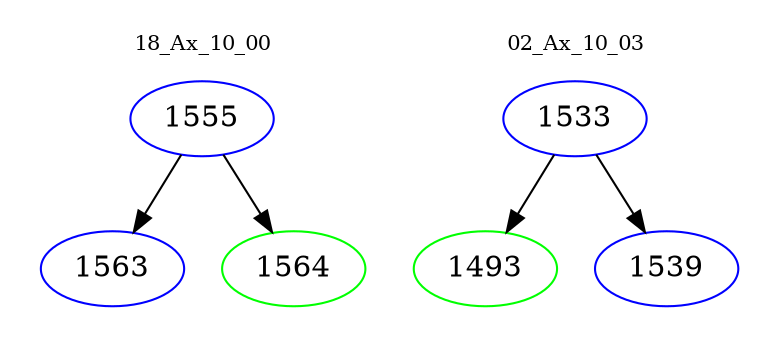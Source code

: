 digraph{
subgraph cluster_0 {
color = white
label = "18_Ax_10_00";
fontsize=10;
T0_1555 [label="1555", color="blue"]
T0_1555 -> T0_1563 [color="black"]
T0_1563 [label="1563", color="blue"]
T0_1555 -> T0_1564 [color="black"]
T0_1564 [label="1564", color="green"]
}
subgraph cluster_1 {
color = white
label = "02_Ax_10_03";
fontsize=10;
T1_1533 [label="1533", color="blue"]
T1_1533 -> T1_1493 [color="black"]
T1_1493 [label="1493", color="green"]
T1_1533 -> T1_1539 [color="black"]
T1_1539 [label="1539", color="blue"]
}
}
